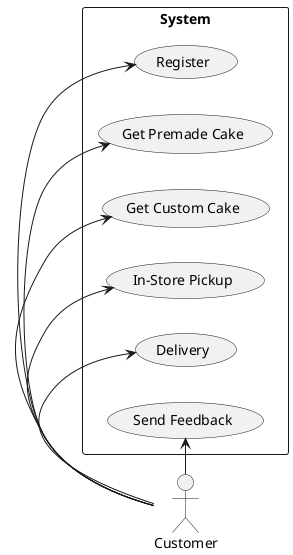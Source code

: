 @startuml customer
left to right direction
actor Customer
rectangle "System" as system {
  (Register)
  (Get Premade Cake)
  (Get Custom Cake)
  (In-Store Pickup)
  (Delivery)
  (Send Feedback)
}

Customer -> (Register)
Customer -> (Get Premade Cake)
Customer -> (Get Custom Cake)
Customer -> (In-Store Pickup)
Customer -> (Delivery)
Customer -> (Send Feedback)

@enduml